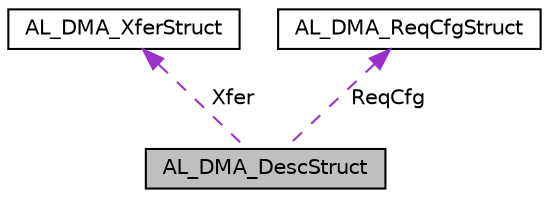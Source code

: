 digraph "AL_DMA_DescStruct"
{
  edge [fontname="Helvetica",fontsize="10",labelfontname="Helvetica",labelfontsize="10"];
  node [fontname="Helvetica",fontsize="10",shape=record];
  Node1 [label="AL_DMA_DescStruct",height=0.2,width=0.4,color="black", fillcolor="grey75", style="filled", fontcolor="black"];
  Node2 -> Node1 [dir="back",color="darkorchid3",fontsize="10",style="dashed",label=" Xfer" ,fontname="Helvetica"];
  Node2 [label="AL_DMA_XferStruct",height=0.2,width=0.4,color="black", fillcolor="white", style="filled",URL="$structAL__DMA__XferStruct.html"];
  Node3 -> Node1 [dir="back",color="darkorchid3",fontsize="10",style="dashed",label=" ReqCfg" ,fontname="Helvetica"];
  Node3 [label="AL_DMA_ReqCfgStruct",height=0.2,width=0.4,color="black", fillcolor="white", style="filled",URL="$structAL__DMA__ReqCfgStruct.html"];
}
